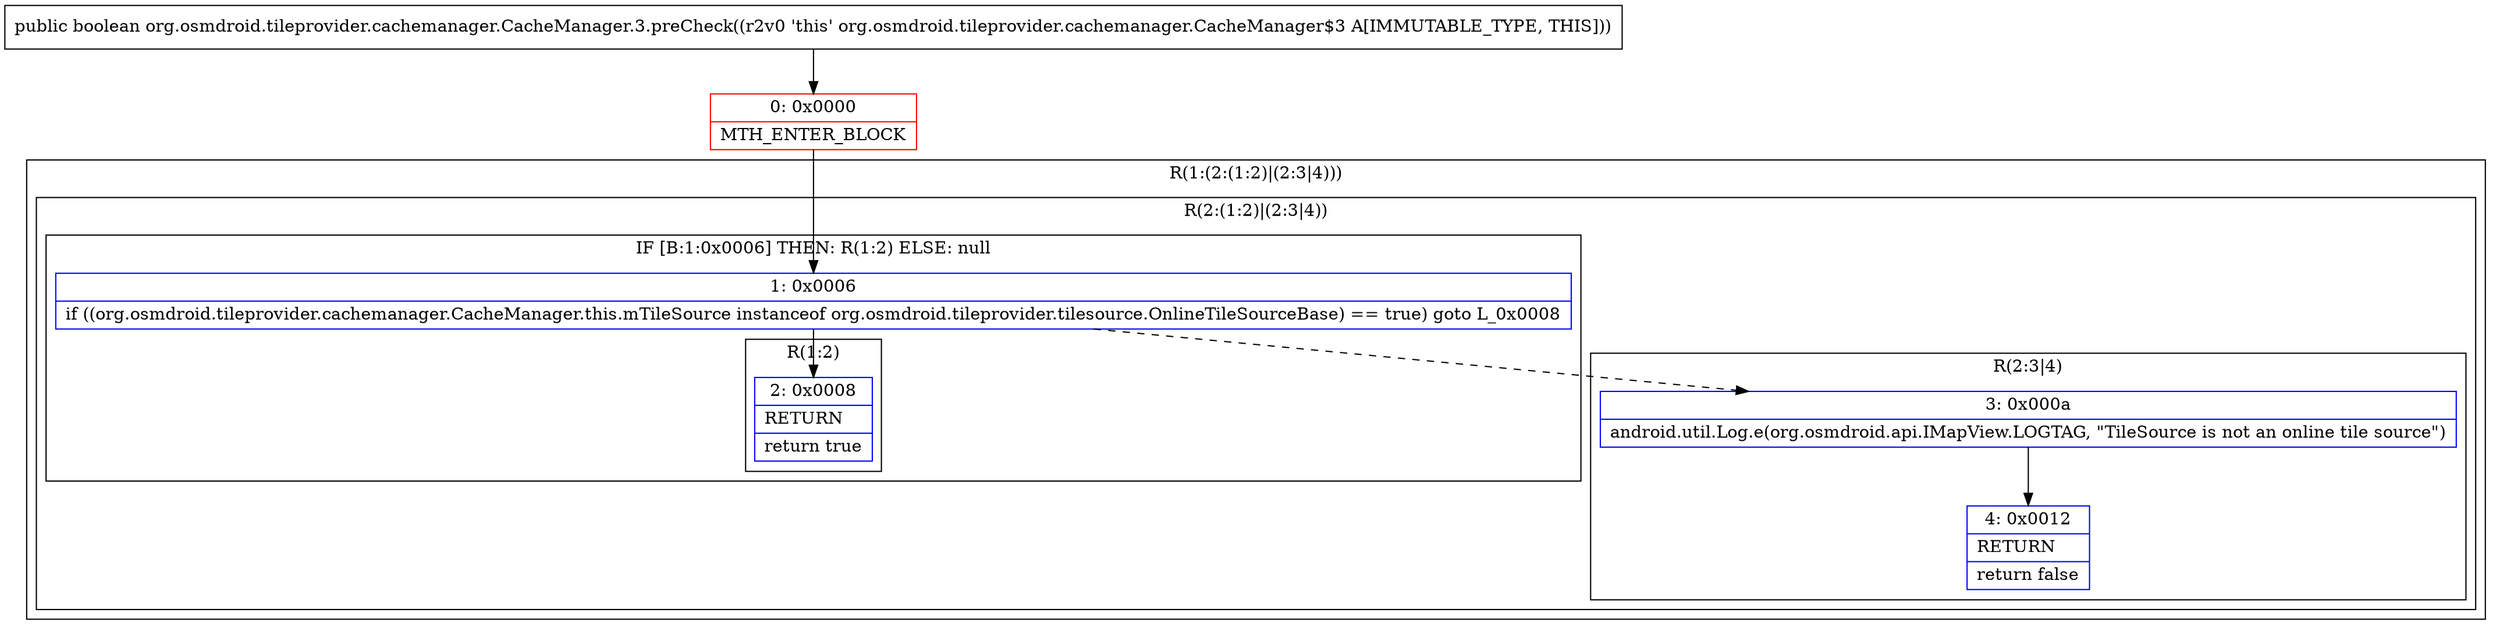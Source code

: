 digraph "CFG fororg.osmdroid.tileprovider.cachemanager.CacheManager.3.preCheck()Z" {
subgraph cluster_Region_1141218298 {
label = "R(1:(2:(1:2)|(2:3|4)))";
node [shape=record,color=blue];
subgraph cluster_Region_799292233 {
label = "R(2:(1:2)|(2:3|4))";
node [shape=record,color=blue];
subgraph cluster_IfRegion_1212768022 {
label = "IF [B:1:0x0006] THEN: R(1:2) ELSE: null";
node [shape=record,color=blue];
Node_1 [shape=record,label="{1\:\ 0x0006|if ((org.osmdroid.tileprovider.cachemanager.CacheManager.this.mTileSource instanceof org.osmdroid.tileprovider.tilesource.OnlineTileSourceBase) == true) goto L_0x0008\l}"];
subgraph cluster_Region_2053046531 {
label = "R(1:2)";
node [shape=record,color=blue];
Node_2 [shape=record,label="{2\:\ 0x0008|RETURN\l|return true\l}"];
}
}
subgraph cluster_Region_309170169 {
label = "R(2:3|4)";
node [shape=record,color=blue];
Node_3 [shape=record,label="{3\:\ 0x000a|android.util.Log.e(org.osmdroid.api.IMapView.LOGTAG, \"TileSource is not an online tile source\")\l}"];
Node_4 [shape=record,label="{4\:\ 0x0012|RETURN\l|return false\l}"];
}
}
}
Node_0 [shape=record,color=red,label="{0\:\ 0x0000|MTH_ENTER_BLOCK\l}"];
MethodNode[shape=record,label="{public boolean org.osmdroid.tileprovider.cachemanager.CacheManager.3.preCheck((r2v0 'this' org.osmdroid.tileprovider.cachemanager.CacheManager$3 A[IMMUTABLE_TYPE, THIS])) }"];
MethodNode -> Node_0;
Node_1 -> Node_2;
Node_1 -> Node_3[style=dashed];
Node_3 -> Node_4;
Node_0 -> Node_1;
}

